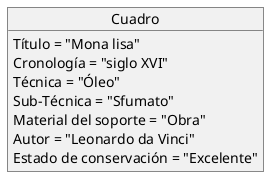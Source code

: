 @startuml
Object Cuadro
Cuadro : Título = "Mona lisa"
Cuadro : Cronología = "siglo XVI"
Cuadro : Técnica = "Óleo"
Cuadro : Sub-Técnica = "Sfumato"
Cuadro : Material del soporte = "Obra"
Cuadro : Autor = "Leonardo da Vinci"
Cuadro : Estado de conservación = "Excelente"
@enduml